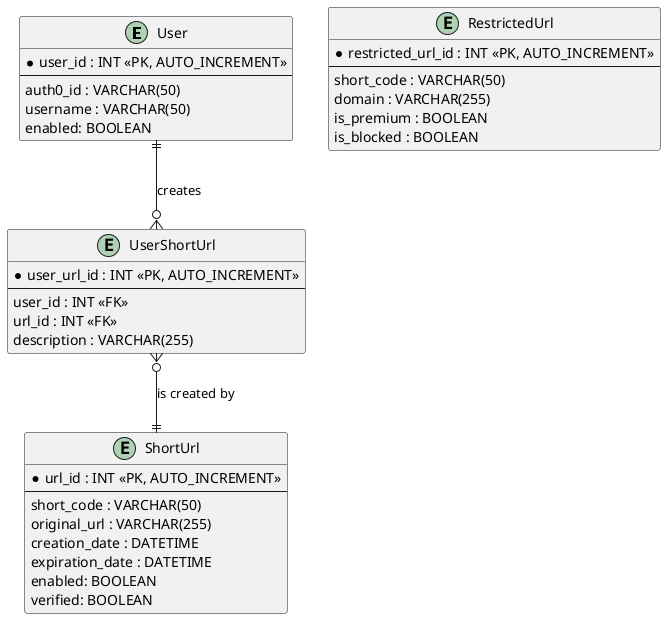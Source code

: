 @startuml

entity User {
    * user_id : INT <<PK, AUTO_INCREMENT>>
    --
    auth0_id : VARCHAR(50)
    username : VARCHAR(50)
    enabled: BOOLEAN
}

entity ShortUrl {
    * url_id : INT <<PK, AUTO_INCREMENT>>
    --
    short_code : VARCHAR(50)
    original_url : VARCHAR(255)
    creation_date : DATETIME
    expiration_date : DATETIME
    enabled: BOOLEAN
    verified: BOOLEAN
}

entity UserShortUrl {
    * user_url_id : INT <<PK, AUTO_INCREMENT>>
    --
    user_id : INT <<FK>>
    url_id : INT <<FK>>
    description : VARCHAR(255)
}

entity RestrictedUrl {
    * restricted_url_id : INT <<PK, AUTO_INCREMENT>>
    --
    short_code : VARCHAR(50)
    domain : VARCHAR(255)
    is_premium : BOOLEAN
    is_blocked : BOOLEAN
}

User ||--o{ UserShortUrl : creates
UserShortUrl }o--|| ShortUrl : is created by

@enduml